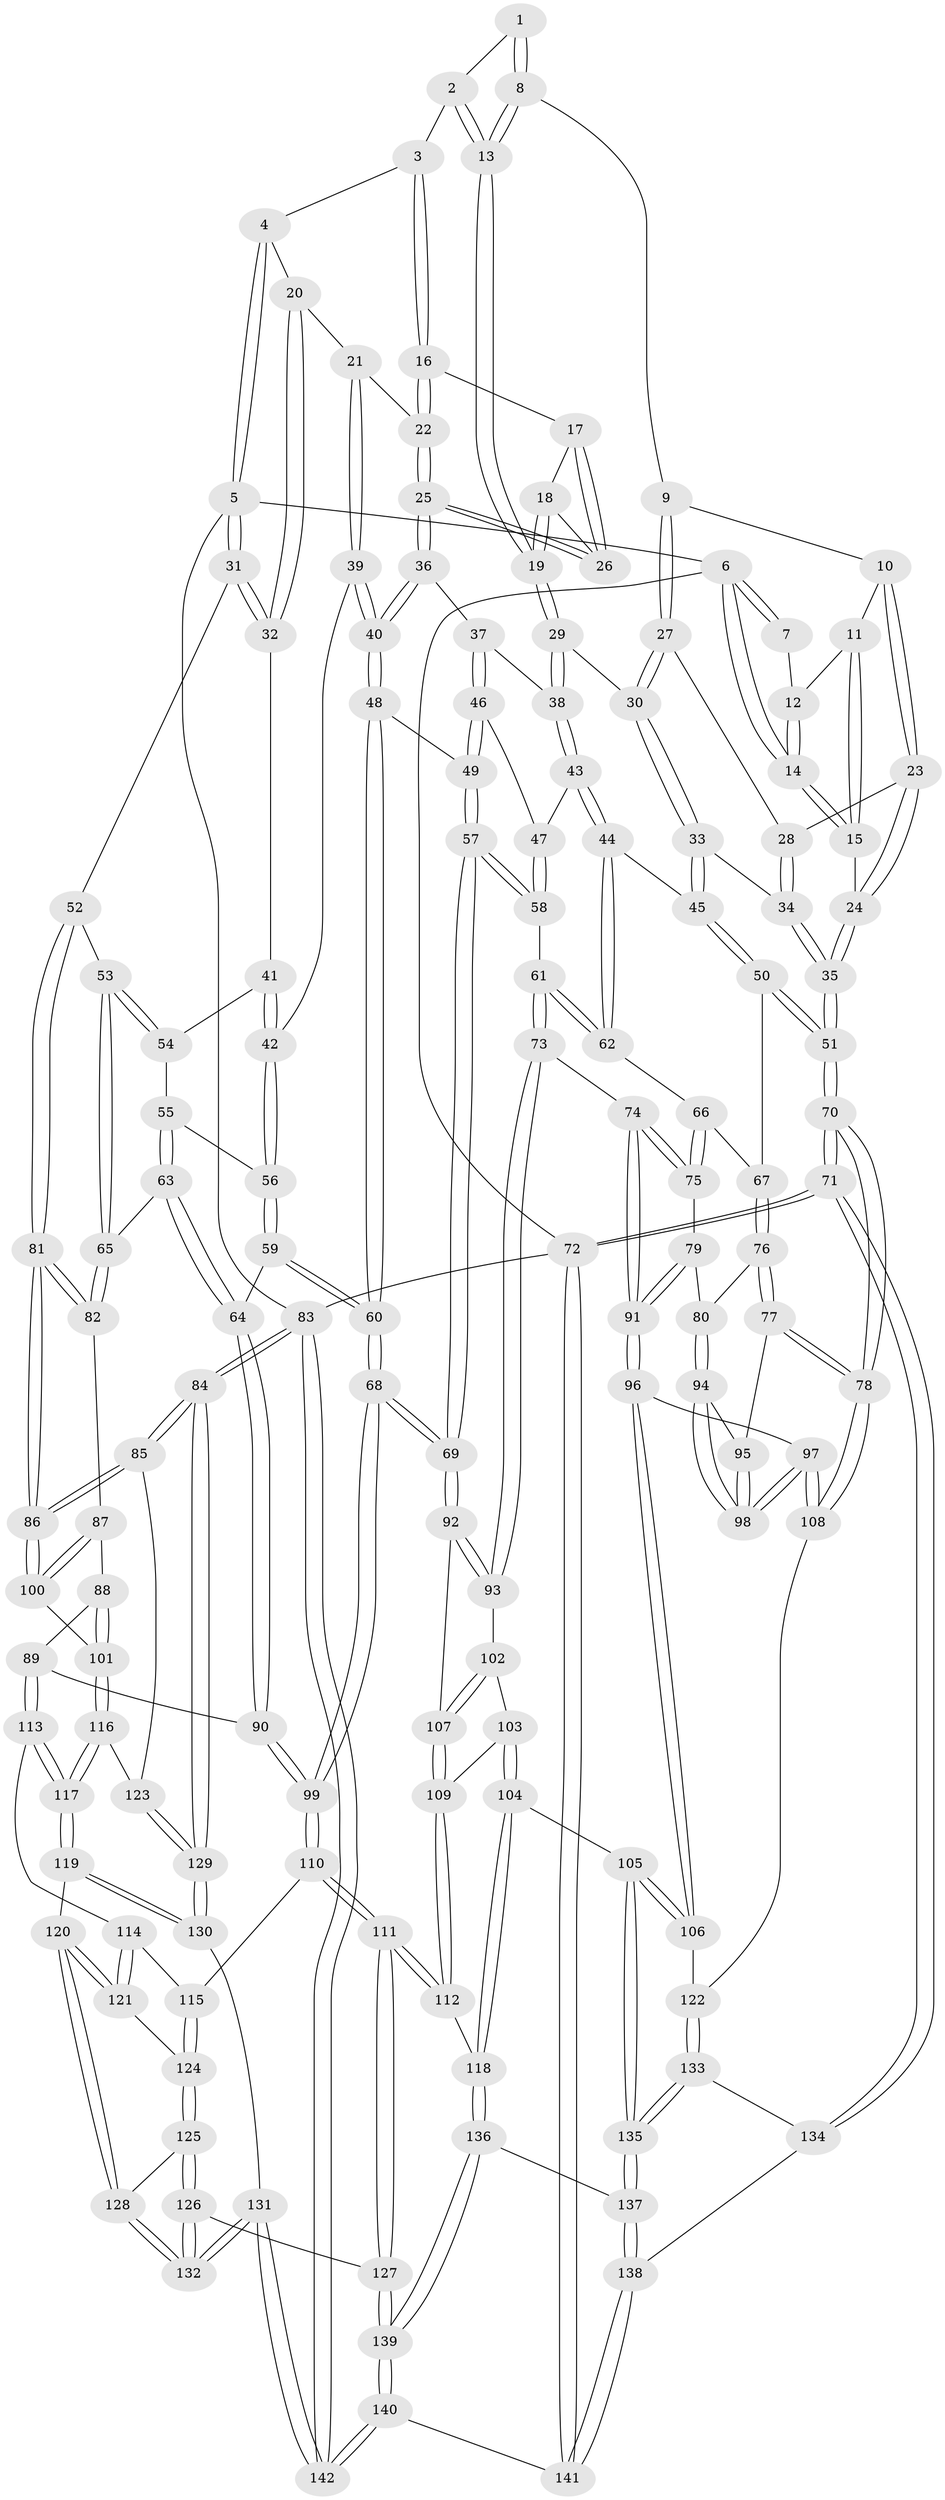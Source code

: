 // Generated by graph-tools (version 1.1) at 2025/11/02/27/25 16:11:59]
// undirected, 142 vertices, 352 edges
graph export_dot {
graph [start="1"]
  node [color=gray90,style=filled];
  1 [pos="+0.1666490150149117+0"];
  2 [pos="+0.40284251022576306+0"];
  3 [pos="+0.5148983397871074+0"];
  4 [pos="+0.82220582978559+0"];
  5 [pos="+1+0"];
  6 [pos="+0+0"];
  7 [pos="+0.13220443868744117+0"];
  8 [pos="+0.1965719024532335+0.03824127280317261"];
  9 [pos="+0.1397744964126994+0.07398639144001973"];
  10 [pos="+0.09484082178286568+0.06477277679695341"];
  11 [pos="+0.08367237902907125+0.04554866575000813"];
  12 [pos="+0.08366219577794536+0.045497312606065037"];
  13 [pos="+0.27797566546111413+0.11416836639982604"];
  14 [pos="+0+0"];
  15 [pos="+0+0.014867879384656276"];
  16 [pos="+0.5050507277674408+0"];
  17 [pos="+0.4763986731268052+0"];
  18 [pos="+0.34190981155516775+0.13547929859054975"];
  19 [pos="+0.29784763946862913+0.1502065325401992"];
  20 [pos="+0.8029200734846128+0.027722344054212353"];
  21 [pos="+0.6540414674640366+0.1578243425577212"];
  22 [pos="+0.5873820668987773+0.1495792753636144"];
  23 [pos="+0+0.1311103651949561"];
  24 [pos="+0+0.1438772164864449"];
  25 [pos="+0.5127382843813797+0.21285587376089482"];
  26 [pos="+0.4652465326869854+0.17442090986121173"];
  27 [pos="+0.12186501651885091+0.1591908734663255"];
  28 [pos="+0.07842999572339412+0.15752366258241626"];
  29 [pos="+0.27499239072148807+0.20868491136703318"];
  30 [pos="+0.19480774264216053+0.2367094019498295"];
  31 [pos="+1+0.24436553651306253"];
  32 [pos="+0.8914068680941423+0.20702765999647293"];
  33 [pos="+0.16425152029797366+0.27434574818499957"];
  34 [pos="+0.06760685043567118+0.23492785393924293"];
  35 [pos="+0+0.25125231083764205"];
  36 [pos="+0.5098545160472874+0.2329612878265102"];
  37 [pos="+0.4641291437126244+0.276918309025393"];
  38 [pos="+0.2979116698484651+0.23938750644904463"];
  39 [pos="+0.7283191753854958+0.3281110293245496"];
  40 [pos="+0.6511873364673864+0.3783732932347825"];
  41 [pos="+0.8058671342028939+0.31005147597051036"];
  42 [pos="+0.7705185831230474+0.32683639040699985"];
  43 [pos="+0.3293870744444035+0.37899872806697615"];
  44 [pos="+0.31949420930046846+0.3935086484996683"];
  45 [pos="+0.14793507912149945+0.3172452717450853"];
  46 [pos="+0.4434254850880164+0.3675048941674721"];
  47 [pos="+0.43973010715821237+0.36965215987469946"];
  48 [pos="+0.6510353402668916+0.37864830049217096"];
  49 [pos="+0.5125343026521302+0.40008018773066223"];
  50 [pos="+0.0963113734641098+0.39651369674219084"];
  51 [pos="+0+0.366516616020294"];
  52 [pos="+1+0.3038061643449658"];
  53 [pos="+0.9402706583448631+0.41811580972444595"];
  54 [pos="+0.9043953622651303+0.39272537896591964"];
  55 [pos="+0.8475832799504597+0.45655771572522397"];
  56 [pos="+0.7980579270392066+0.41342336407293867"];
  57 [pos="+0.49242902117851617+0.5310070354856996"];
  58 [pos="+0.4288218894585327+0.504246438449189"];
  59 [pos="+0.7839005636142969+0.5229685850571939"];
  60 [pos="+0.6454914463254765+0.5249971076454253"];
  61 [pos="+0.34848405682286737+0.515084227906201"];
  62 [pos="+0.307546581112311+0.4246899286053279"];
  63 [pos="+0.8963687864719447+0.5154989191573707"];
  64 [pos="+0.8214146423747724+0.5472104435389881"];
  65 [pos="+0.9117865311060287+0.5149208572057278"];
  66 [pos="+0.19850193579544093+0.4515674232862634"];
  67 [pos="+0.13147381193198496+0.44462174882588007"];
  68 [pos="+0.6034428287340138+0.5996967469223021"];
  69 [pos="+0.547493294469366+0.590394550713642"];
  70 [pos="+0+0.7163538526077976"];
  71 [pos="+0+0.9728585123007265"];
  72 [pos="+0+1"];
  73 [pos="+0.32349162224206407+0.5716372561310813"];
  74 [pos="+0.3214382122330732+0.5723964657777342"];
  75 [pos="+0.24577751416285296+0.5338074390833855"];
  76 [pos="+0.1278703921106984+0.4878852019177674"];
  77 [pos="+0.055654112859595276+0.6030027711584401"];
  78 [pos="+0+0.6901663347704756"];
  79 [pos="+0.19071237519950837+0.5639886690600056"];
  80 [pos="+0.18115287876974775+0.5623782780045267"];
  81 [pos="+1+0.5928638482288836"];
  82 [pos="+0.9337128340544674+0.535250966531504"];
  83 [pos="+1+1"];
  84 [pos="+1+1"];
  85 [pos="+1+0.6892577683882702"];
  86 [pos="+1+0.6234443439700137"];
  87 [pos="+0.9185167015817387+0.5979110624436259"];
  88 [pos="+0.9053824326794815+0.6115975526936944"];
  89 [pos="+0.8269552886727335+0.6483524482812886"];
  90 [pos="+0.8143811577746449+0.6071770860794762"];
  91 [pos="+0.26655556671552094+0.6208535463556839"];
  92 [pos="+0.5124168641615474+0.6107536226751675"];
  93 [pos="+0.3308691640056798+0.5794489238726039"];
  94 [pos="+0.1767375448294195+0.5755546492976374"];
  95 [pos="+0.12690616954003978+0.6168912548247146"];
  96 [pos="+0.23736117363058695+0.6766547060950128"];
  97 [pos="+0.19437974297537242+0.6706646589557616"];
  98 [pos="+0.19415869256086427+0.6703551201752659"];
  99 [pos="+0.6045645203771981+0.6018946047266546"];
  100 [pos="+0.9735798926706921+0.6702865087523595"];
  101 [pos="+0.9239683846608463+0.7024478560600924"];
  102 [pos="+0.3425661963403238+0.600400969667075"];
  103 [pos="+0.3623278138658335+0.6532062257113248"];
  104 [pos="+0.3236468687812639+0.7686627635202953"];
  105 [pos="+0.30481222022073223+0.762453401207146"];
  106 [pos="+0.26688762653100656+0.7314101109546809"];
  107 [pos="+0.4707571538071431+0.6480186167820982"];
  108 [pos="+0.09963450060716303+0.7321025269518869"];
  109 [pos="+0.4503512483927471+0.6724633354443688"];
  110 [pos="+0.6155348924221697+0.6364095452091189"];
  111 [pos="+0.5730459848297198+0.8109185705188212"];
  112 [pos="+0.4269414719242705+0.7716691619779003"];
  113 [pos="+0.8248029864614325+0.6699580470915577"];
  114 [pos="+0.8078666540387389+0.6739377191711162"];
  115 [pos="+0.6484147025002474+0.6547062922658686"];
  116 [pos="+0.8905539445333072+0.7351058737864345"];
  117 [pos="+0.875011030517131+0.7362046560837054"];
  118 [pos="+0.3604835353762153+0.798568234537779"];
  119 [pos="+0.8659502124886226+0.7498505267806511"];
  120 [pos="+0.8161518432088086+0.7698006973990524"];
  121 [pos="+0.7362175880915528+0.7484170742502757"];
  122 [pos="+0.1485624278022471+0.7918140979557572"];
  123 [pos="+0.913362719325929+0.7515385771070399"];
  124 [pos="+0.7324943386034847+0.7494063522234524"];
  125 [pos="+0.7237622520573033+0.7809174952179286"];
  126 [pos="+0.6297903592695359+0.8624969655961864"];
  127 [pos="+0.5934424284070569+0.8576274752349741"];
  128 [pos="+0.7771161808563276+0.8180269697715146"];
  129 [pos="+1+0.9707467296439256"];
  130 [pos="+0.8634222108253671+0.8173033791909614"];
  131 [pos="+0.7968233805075917+0.9600565194792655"];
  132 [pos="+0.782730272796727+0.9459178196757893"];
  133 [pos="+0.15183500681944614+0.81431377281088"];
  134 [pos="+0.13232655304350865+0.840312222190691"];
  135 [pos="+0.2093409922136661+0.845209851734753"];
  136 [pos="+0.3588867366968383+0.8413313625850771"];
  137 [pos="+0.22294988350319384+0.8959154189852491"];
  138 [pos="+0.17266884859809095+1"];
  139 [pos="+0.4328449374268062+1"];
  140 [pos="+0.42341141414422506+1"];
  141 [pos="+0.15023500670587672+1"];
  142 [pos="+1+1"];
  1 -- 2;
  1 -- 8;
  1 -- 8;
  2 -- 3;
  2 -- 13;
  2 -- 13;
  3 -- 4;
  3 -- 16;
  3 -- 16;
  4 -- 5;
  4 -- 5;
  4 -- 20;
  5 -- 6;
  5 -- 31;
  5 -- 31;
  5 -- 83;
  6 -- 7;
  6 -- 7;
  6 -- 14;
  6 -- 14;
  6 -- 72;
  7 -- 12;
  8 -- 9;
  8 -- 13;
  8 -- 13;
  9 -- 10;
  9 -- 27;
  9 -- 27;
  10 -- 11;
  10 -- 23;
  10 -- 23;
  11 -- 12;
  11 -- 15;
  11 -- 15;
  12 -- 14;
  12 -- 14;
  13 -- 19;
  13 -- 19;
  14 -- 15;
  14 -- 15;
  15 -- 24;
  16 -- 17;
  16 -- 22;
  16 -- 22;
  17 -- 18;
  17 -- 26;
  17 -- 26;
  18 -- 19;
  18 -- 19;
  18 -- 26;
  19 -- 29;
  19 -- 29;
  20 -- 21;
  20 -- 32;
  20 -- 32;
  21 -- 22;
  21 -- 39;
  21 -- 39;
  22 -- 25;
  22 -- 25;
  23 -- 24;
  23 -- 24;
  23 -- 28;
  24 -- 35;
  24 -- 35;
  25 -- 26;
  25 -- 26;
  25 -- 36;
  25 -- 36;
  27 -- 28;
  27 -- 30;
  27 -- 30;
  28 -- 34;
  28 -- 34;
  29 -- 30;
  29 -- 38;
  29 -- 38;
  30 -- 33;
  30 -- 33;
  31 -- 32;
  31 -- 32;
  31 -- 52;
  32 -- 41;
  33 -- 34;
  33 -- 45;
  33 -- 45;
  34 -- 35;
  34 -- 35;
  35 -- 51;
  35 -- 51;
  36 -- 37;
  36 -- 40;
  36 -- 40;
  37 -- 38;
  37 -- 46;
  37 -- 46;
  38 -- 43;
  38 -- 43;
  39 -- 40;
  39 -- 40;
  39 -- 42;
  40 -- 48;
  40 -- 48;
  41 -- 42;
  41 -- 42;
  41 -- 54;
  42 -- 56;
  42 -- 56;
  43 -- 44;
  43 -- 44;
  43 -- 47;
  44 -- 45;
  44 -- 62;
  44 -- 62;
  45 -- 50;
  45 -- 50;
  46 -- 47;
  46 -- 49;
  46 -- 49;
  47 -- 58;
  47 -- 58;
  48 -- 49;
  48 -- 60;
  48 -- 60;
  49 -- 57;
  49 -- 57;
  50 -- 51;
  50 -- 51;
  50 -- 67;
  51 -- 70;
  51 -- 70;
  52 -- 53;
  52 -- 81;
  52 -- 81;
  53 -- 54;
  53 -- 54;
  53 -- 65;
  53 -- 65;
  54 -- 55;
  55 -- 56;
  55 -- 63;
  55 -- 63;
  56 -- 59;
  56 -- 59;
  57 -- 58;
  57 -- 58;
  57 -- 69;
  57 -- 69;
  58 -- 61;
  59 -- 60;
  59 -- 60;
  59 -- 64;
  60 -- 68;
  60 -- 68;
  61 -- 62;
  61 -- 62;
  61 -- 73;
  61 -- 73;
  62 -- 66;
  63 -- 64;
  63 -- 64;
  63 -- 65;
  64 -- 90;
  64 -- 90;
  65 -- 82;
  65 -- 82;
  66 -- 67;
  66 -- 75;
  66 -- 75;
  67 -- 76;
  67 -- 76;
  68 -- 69;
  68 -- 69;
  68 -- 99;
  68 -- 99;
  69 -- 92;
  69 -- 92;
  70 -- 71;
  70 -- 71;
  70 -- 78;
  70 -- 78;
  71 -- 72;
  71 -- 72;
  71 -- 134;
  71 -- 134;
  72 -- 141;
  72 -- 141;
  72 -- 83;
  73 -- 74;
  73 -- 93;
  73 -- 93;
  74 -- 75;
  74 -- 75;
  74 -- 91;
  74 -- 91;
  75 -- 79;
  76 -- 77;
  76 -- 77;
  76 -- 80;
  77 -- 78;
  77 -- 78;
  77 -- 95;
  78 -- 108;
  78 -- 108;
  79 -- 80;
  79 -- 91;
  79 -- 91;
  80 -- 94;
  80 -- 94;
  81 -- 82;
  81 -- 82;
  81 -- 86;
  81 -- 86;
  82 -- 87;
  83 -- 84;
  83 -- 84;
  83 -- 142;
  83 -- 142;
  84 -- 85;
  84 -- 85;
  84 -- 129;
  84 -- 129;
  85 -- 86;
  85 -- 86;
  85 -- 123;
  86 -- 100;
  86 -- 100;
  87 -- 88;
  87 -- 100;
  87 -- 100;
  88 -- 89;
  88 -- 101;
  88 -- 101;
  89 -- 90;
  89 -- 113;
  89 -- 113;
  90 -- 99;
  90 -- 99;
  91 -- 96;
  91 -- 96;
  92 -- 93;
  92 -- 93;
  92 -- 107;
  93 -- 102;
  94 -- 95;
  94 -- 98;
  94 -- 98;
  95 -- 98;
  95 -- 98;
  96 -- 97;
  96 -- 106;
  96 -- 106;
  97 -- 98;
  97 -- 98;
  97 -- 108;
  97 -- 108;
  99 -- 110;
  99 -- 110;
  100 -- 101;
  101 -- 116;
  101 -- 116;
  102 -- 103;
  102 -- 107;
  102 -- 107;
  103 -- 104;
  103 -- 104;
  103 -- 109;
  104 -- 105;
  104 -- 118;
  104 -- 118;
  105 -- 106;
  105 -- 106;
  105 -- 135;
  105 -- 135;
  106 -- 122;
  107 -- 109;
  107 -- 109;
  108 -- 122;
  109 -- 112;
  109 -- 112;
  110 -- 111;
  110 -- 111;
  110 -- 115;
  111 -- 112;
  111 -- 112;
  111 -- 127;
  111 -- 127;
  112 -- 118;
  113 -- 114;
  113 -- 117;
  113 -- 117;
  114 -- 115;
  114 -- 121;
  114 -- 121;
  115 -- 124;
  115 -- 124;
  116 -- 117;
  116 -- 117;
  116 -- 123;
  117 -- 119;
  117 -- 119;
  118 -- 136;
  118 -- 136;
  119 -- 120;
  119 -- 130;
  119 -- 130;
  120 -- 121;
  120 -- 121;
  120 -- 128;
  120 -- 128;
  121 -- 124;
  122 -- 133;
  122 -- 133;
  123 -- 129;
  123 -- 129;
  124 -- 125;
  124 -- 125;
  125 -- 126;
  125 -- 126;
  125 -- 128;
  126 -- 127;
  126 -- 132;
  126 -- 132;
  127 -- 139;
  127 -- 139;
  128 -- 132;
  128 -- 132;
  129 -- 130;
  129 -- 130;
  130 -- 131;
  131 -- 132;
  131 -- 132;
  131 -- 142;
  131 -- 142;
  133 -- 134;
  133 -- 135;
  133 -- 135;
  134 -- 138;
  135 -- 137;
  135 -- 137;
  136 -- 137;
  136 -- 139;
  136 -- 139;
  137 -- 138;
  137 -- 138;
  138 -- 141;
  138 -- 141;
  139 -- 140;
  139 -- 140;
  140 -- 141;
  140 -- 142;
  140 -- 142;
}
